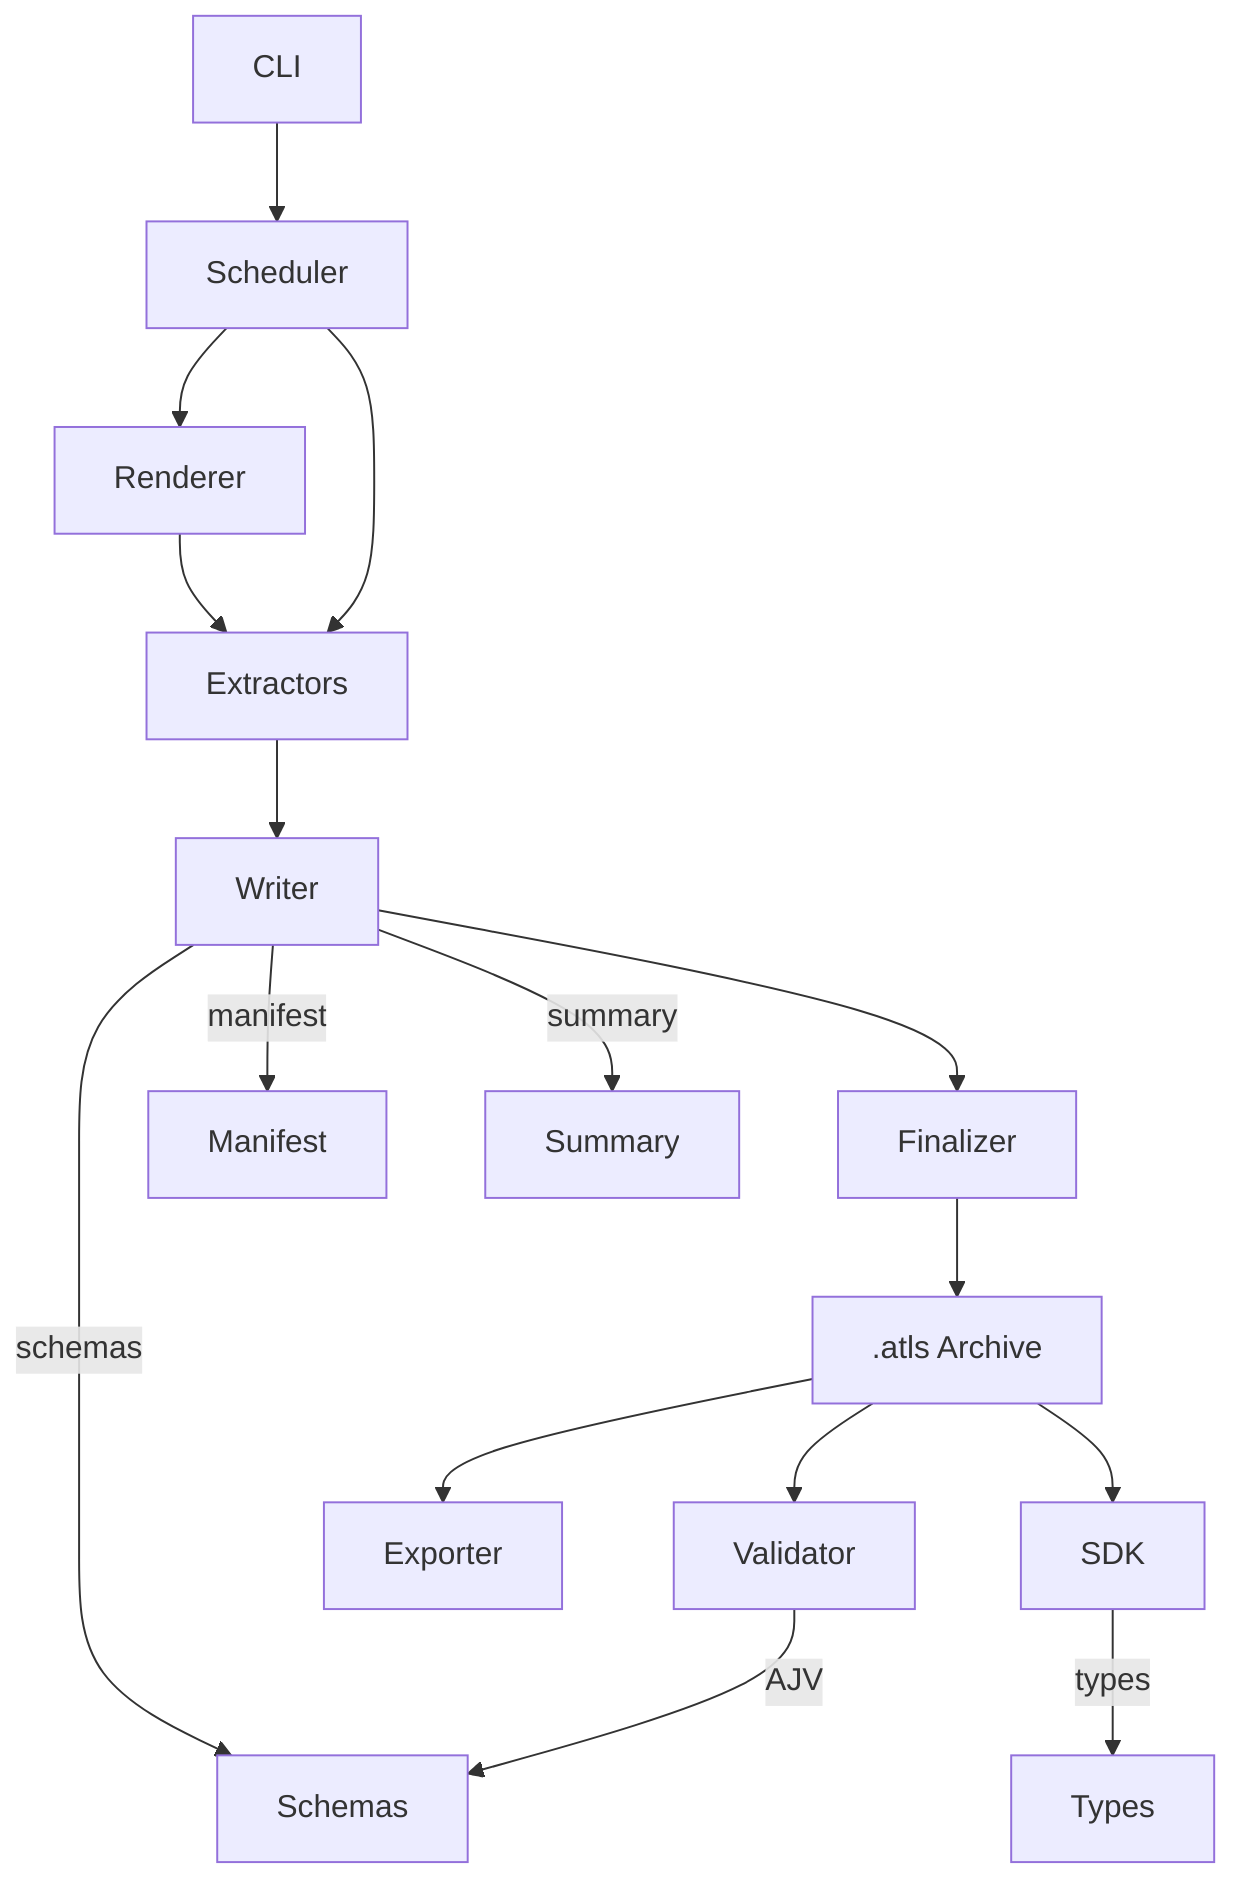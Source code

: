 %% Module Dependency Diagram
flowchart TD
    CLI --> Scheduler
    Scheduler --> Renderer
    Scheduler --> Extractors
    Renderer --> Extractors
    Extractors --> Writer
    Writer --> Finalizer
    Finalizer --> ATLS[.atls Archive]
    ATLS --> Validator
    ATLS --> Exporter
    ATLS --> SDK
    Validator -->|AJV| Schemas
    Writer -->|manifest| Manifest
    Writer -->|summary| Summary
    Writer -->|schemas| Schemas
    SDK -->|types| Types